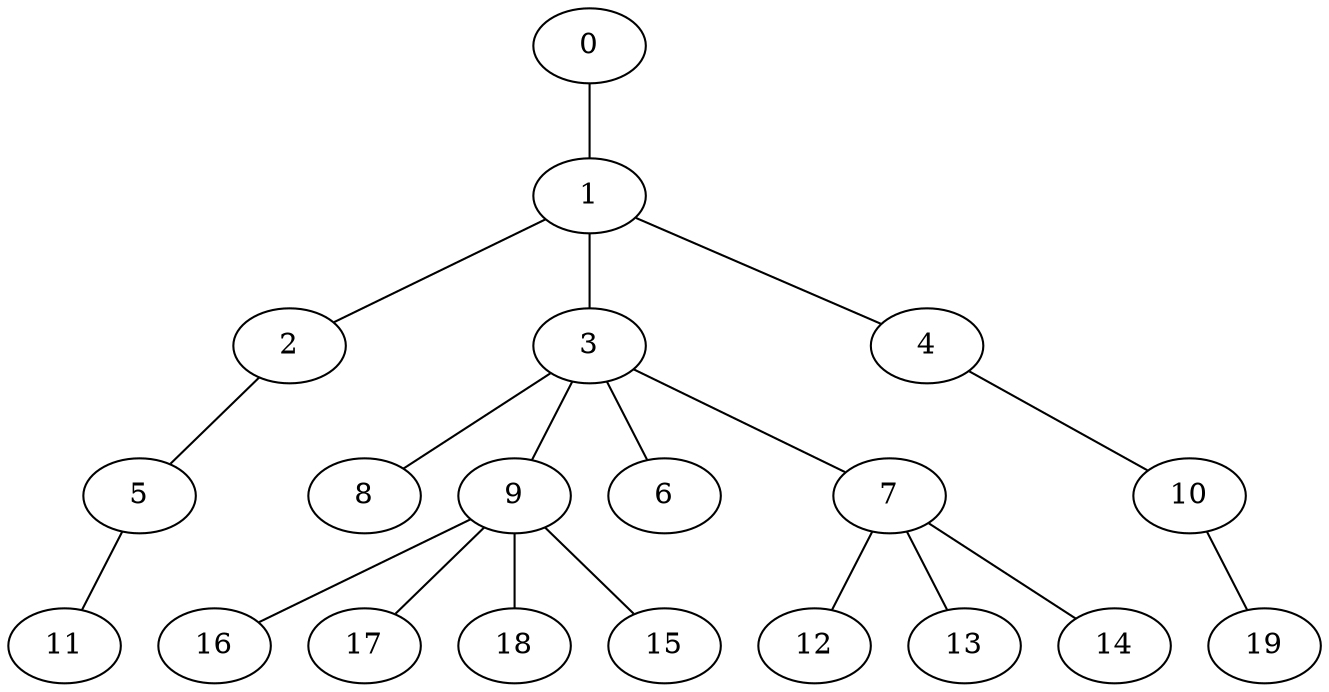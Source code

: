
graph graphname {
    0 -- 1
1 -- 2
1 -- 3
1 -- 4
2 -- 5
3 -- 8
3 -- 9
3 -- 6
3 -- 7
4 -- 10
5 -- 11
7 -- 12
7 -- 13
7 -- 14
9 -- 16
9 -- 17
9 -- 18
9 -- 15
10 -- 19

}
